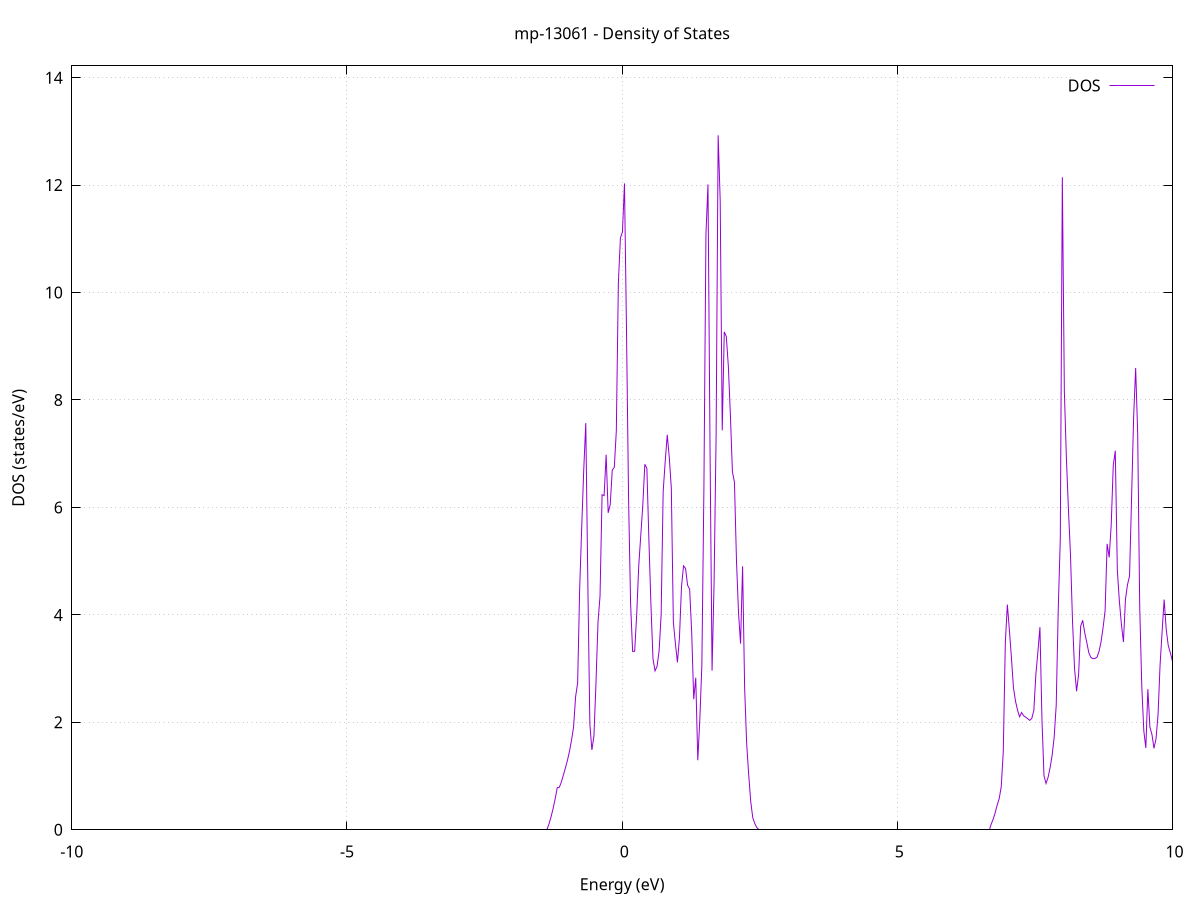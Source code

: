 set title 'mp-13061 - Density of States'
set xlabel 'Energy (eV)'
set ylabel 'DOS (states/eV)'
set grid
set xrange [-10:10]
set yrange [0:14.219]
set xzeroaxis lt -1
set terminal png size 800,600
set output 'mp-13061_dos_gnuplot.png'
plot '-' using 1:2 with lines title 'DOS'
-40.884400 0.000000
-40.847400 0.000000
-40.810400 0.000000
-40.773400 0.000000
-40.736400 0.000000
-40.699400 0.000000
-40.662400 0.000000
-40.625400 0.000000
-40.588400 0.000000
-40.551400 0.000000
-40.514400 0.000000
-40.477400 0.000000
-40.440400 0.000000
-40.403400 0.000000
-40.366400 0.000000
-40.329400 0.000000
-40.292400 0.000000
-40.255400 0.000000
-40.218400 0.000000
-40.181400 0.000000
-40.144300 0.000000
-40.107300 0.000000
-40.070300 0.000000
-40.033300 0.000000
-39.996300 0.000000
-39.959300 0.000000
-39.922300 0.000000
-39.885300 0.000000
-39.848300 0.000000
-39.811300 0.000000
-39.774300 0.000000
-39.737300 0.000000
-39.700300 0.000000
-39.663300 0.000000
-39.626300 0.000000
-39.589300 0.000000
-39.552300 0.000000
-39.515300 0.000000
-39.478300 0.000000
-39.441300 0.000000
-39.404300 0.000000
-39.367300 0.000000
-39.330300 0.000000
-39.293200 0.000000
-39.256200 0.000000
-39.219200 0.000000
-39.182200 0.000000
-39.145200 0.000000
-39.108200 0.000000
-39.071200 0.000000
-39.034200 0.000000
-38.997200 0.000000
-38.960200 0.000000
-38.923200 0.000000
-38.886200 0.000000
-38.849200 0.000000
-38.812200 0.000000
-38.775200 0.000000
-38.738200 0.000000
-38.701200 0.000000
-38.664200 0.000000
-38.627200 0.000000
-38.590200 0.000000
-38.553200 0.000000
-38.516200 0.000000
-38.479200 0.000000
-38.442100 0.000000
-38.405100 0.000000
-38.368100 0.000000
-38.331100 0.000000
-38.294100 0.000000
-38.257100 0.000000
-38.220100 0.000000
-38.183100 0.000000
-38.146100 0.000000
-38.109100 0.000000
-38.072100 0.000000
-38.035100 0.000000
-37.998100 0.000000
-37.961100 0.000000
-37.924100 0.000000
-37.887100 0.000000
-37.850100 0.000000
-37.813100 0.000000
-37.776100 0.000000
-37.739100 0.000000
-37.702100 0.000000
-37.665100 0.000000
-37.628100 0.000000
-37.591000 0.000000
-37.554000 0.000000
-37.517000 0.810600
-37.480000 19.663700
-37.443000 90.039700
-37.406000 0.000000
-37.369000 0.000000
-37.332000 0.000000
-37.295000 0.000000
-37.258000 0.000000
-37.221000 0.000000
-37.184000 0.000000
-37.147000 0.000000
-37.110000 0.000000
-37.073000 0.000000
-37.036000 0.000000
-36.999000 0.000000
-36.962000 0.000000
-36.925000 0.000000
-36.888000 0.000000
-36.851000 0.000000
-36.814000 0.000000
-36.777000 0.000000
-36.739900 0.000000
-36.702900 0.000000
-36.665900 0.000000
-36.628900 0.000000
-36.591900 0.000000
-36.554900 0.000000
-36.517900 0.000000
-36.480900 0.000000
-36.443900 0.000000
-36.406900 0.000000
-36.369900 0.000000
-36.332900 0.000000
-36.295900 0.000000
-36.258900 0.000000
-36.221900 0.000000
-36.184900 0.000000
-36.147900 0.000000
-36.110900 0.000000
-36.073900 0.000000
-36.036900 0.000000
-35.999900 0.000000
-35.962900 0.000000
-35.925900 0.000000
-35.888800 0.000000
-35.851800 0.000000
-35.814800 0.000000
-35.777800 0.000000
-35.740800 0.000000
-35.703800 0.000000
-35.666800 0.000000
-35.629800 0.000000
-35.592800 0.000000
-35.555800 0.000000
-35.518800 0.000000
-35.481800 0.000000
-35.444800 0.000000
-35.407800 0.000000
-35.370800 0.000000
-35.333800 0.000000
-35.296800 0.000000
-35.259800 0.000000
-35.222800 0.000000
-35.185800 0.000000
-35.148800 0.000000
-35.111800 0.000000
-35.074800 0.000000
-35.037700 0.000000
-35.000700 0.000000
-34.963700 0.000000
-34.926700 0.000000
-34.889700 0.000000
-34.852700 0.000000
-34.815700 0.000000
-34.778700 0.000000
-34.741700 0.000000
-34.704700 0.000000
-34.667700 0.000000
-34.630700 0.000000
-34.593700 0.000000
-34.556700 0.000000
-34.519700 0.000000
-34.482700 0.000000
-34.445700 0.000000
-34.408700 0.000000
-34.371700 0.000000
-34.334700 0.000000
-34.297700 0.000000
-34.260700 0.000000
-34.223600 0.000000
-34.186600 0.000000
-34.149600 0.000000
-34.112600 0.000000
-34.075600 0.000000
-34.038600 0.000000
-34.001600 0.000000
-33.964600 0.000000
-33.927600 0.000000
-33.890600 0.000000
-33.853600 0.000000
-33.816600 0.000000
-33.779600 0.000000
-33.742600 0.000000
-33.705600 0.000000
-33.668600 0.000000
-33.631600 0.000000
-33.594600 0.000000
-33.557600 0.000000
-33.520600 0.000000
-33.483600 0.000000
-33.446600 0.000000
-33.409600 0.000000
-33.372500 0.000000
-33.335500 0.000000
-33.298500 0.000000
-33.261500 0.000000
-33.224500 0.000000
-33.187500 0.000000
-33.150500 0.000000
-33.113500 0.000000
-33.076500 0.000000
-33.039500 0.000000
-33.002500 0.000000
-32.965500 0.000000
-32.928500 0.000000
-32.891500 0.000000
-32.854500 0.000000
-32.817500 0.000000
-32.780500 0.000000
-32.743500 0.000000
-32.706500 0.000000
-32.669500 0.000000
-32.632500 0.000000
-32.595500 0.000000
-32.558500 0.000000
-32.521400 0.000000
-32.484400 0.000000
-32.447400 0.000000
-32.410400 0.000000
-32.373400 0.000000
-32.336400 0.000000
-32.299400 0.000000
-32.262400 0.000000
-32.225400 0.000000
-32.188400 0.000000
-32.151400 0.000000
-32.114400 0.000000
-32.077400 0.000000
-32.040400 0.000000
-32.003400 0.000000
-31.966400 0.000000
-31.929400 0.000000
-31.892400 0.000000
-31.855400 0.000000
-31.818400 0.000000
-31.781400 0.000000
-31.744400 0.000000
-31.707400 0.000000
-31.670300 0.000000
-31.633300 0.000000
-31.596300 0.000000
-31.559300 0.000000
-31.522300 0.000000
-31.485300 0.000000
-31.448300 0.000000
-31.411300 0.000000
-31.374300 0.000000
-31.337300 0.000000
-31.300300 0.000000
-31.263300 0.000000
-31.226300 0.000000
-31.189300 0.000000
-31.152300 0.000000
-31.115300 0.000000
-31.078300 0.000000
-31.041300 0.000000
-31.004300 0.000000
-30.967300 0.000000
-30.930300 0.000000
-30.893300 0.000000
-30.856300 0.000000
-30.819200 0.000000
-30.782200 0.000000
-30.745200 0.000000
-30.708200 0.000000
-30.671200 0.000000
-30.634200 0.000000
-30.597200 0.000000
-30.560200 0.000000
-30.523200 0.000000
-30.486200 0.000000
-30.449200 0.000000
-30.412200 0.000000
-30.375200 0.000000
-30.338200 0.000000
-30.301200 0.000000
-30.264200 0.000000
-30.227200 0.000000
-30.190200 0.000000
-30.153200 0.000000
-30.116200 0.000000
-30.079200 0.000000
-30.042200 0.000000
-30.005200 0.000000
-29.968100 0.000000
-29.931100 0.000000
-29.894100 0.000000
-29.857100 0.000000
-29.820100 0.000000
-29.783100 0.000000
-29.746100 0.000000
-29.709100 0.000000
-29.672100 0.000000
-29.635100 0.000000
-29.598100 0.000000
-29.561100 0.000000
-29.524100 0.000000
-29.487100 0.000000
-29.450100 0.000000
-29.413100 0.000000
-29.376100 0.000000
-29.339100 0.000000
-29.302100 0.000000
-29.265100 0.000000
-29.228100 0.000000
-29.191100 0.000000
-29.154100 0.000000
-29.117000 0.000000
-29.080000 0.000000
-29.043000 0.000000
-29.006000 0.000000
-28.969000 0.000000
-28.932000 0.000000
-28.895000 0.000000
-28.858000 0.000000
-28.821000 0.000000
-28.784000 0.000000
-28.747000 0.000000
-28.710000 0.000000
-28.673000 0.000000
-28.636000 0.000000
-28.599000 0.000000
-28.562000 0.000000
-28.525000 0.000000
-28.488000 0.000000
-28.451000 0.000000
-28.414000 0.000000
-28.377000 0.000000
-28.340000 0.000000
-28.303000 0.000000
-28.265900 0.000000
-28.228900 0.000000
-28.191900 0.000000
-28.154900 0.000000
-28.117900 0.000000
-28.080900 0.000000
-28.043900 0.000000
-28.006900 0.000000
-27.969900 0.000000
-27.932900 0.000000
-27.895900 0.000000
-27.858900 0.000000
-27.821900 0.000000
-27.784900 0.000000
-27.747900 0.000000
-27.710900 0.000000
-27.673900 0.000000
-27.636900 0.000000
-27.599900 0.000000
-27.562900 0.000000
-27.525900 0.000000
-27.488900 0.000000
-27.451900 0.000000
-27.414800 0.000000
-27.377800 0.000000
-27.340800 0.000000
-27.303800 0.000000
-27.266800 0.000000
-27.229800 0.000000
-27.192800 0.000000
-27.155800 0.000000
-27.118800 0.000000
-27.081800 0.000000
-27.044800 0.000000
-27.007800 0.000000
-26.970800 0.000000
-26.933800 0.000000
-26.896800 0.000000
-26.859800 0.000000
-26.822800 0.000000
-26.785800 0.000000
-26.748800 0.000000
-26.711800 0.000000
-26.674800 0.000000
-26.637800 0.000000
-26.600800 0.000000
-26.563700 0.000000
-26.526700 0.000000
-26.489700 0.000000
-26.452700 0.000000
-26.415700 0.000000
-26.378700 0.000000
-26.341700 0.000000
-26.304700 0.000000
-26.267700 0.000000
-26.230700 0.000000
-26.193700 0.000000
-26.156700 0.000000
-26.119700 0.000000
-26.082700 0.000000
-26.045700 0.000000
-26.008700 0.000000
-25.971700 0.000000
-25.934700 0.000000
-25.897700 0.000000
-25.860700 0.000000
-25.823700 0.000000
-25.786700 0.000000
-25.749700 0.000000
-25.712600 0.000000
-25.675600 0.000000
-25.638600 0.000000
-25.601600 0.000000
-25.564600 0.000000
-25.527600 0.000000
-25.490600 0.000000
-25.453600 0.000000
-25.416600 0.000000
-25.379600 0.000000
-25.342600 0.000000
-25.305600 0.000000
-25.268600 0.000000
-25.231600 0.000000
-25.194600 0.000000
-25.157600 0.000000
-25.120600 0.000000
-25.083600 0.000000
-25.046600 0.000000
-25.009600 0.000000
-24.972600 0.000000
-24.935600 0.000000
-24.898600 0.000000
-24.861500 0.000000
-24.824500 0.000000
-24.787500 0.000000
-24.750500 0.000000
-24.713500 0.000000
-24.676500 0.000000
-24.639500 0.000000
-24.602500 0.000000
-24.565500 0.000000
-24.528500 0.000000
-24.491500 0.000000
-24.454500 0.000000
-24.417500 0.000000
-24.380500 0.000000
-24.343500 0.000000
-24.306500 0.000000
-24.269500 0.000000
-24.232500 0.000000
-24.195500 0.000000
-24.158500 0.000000
-24.121500 0.000000
-24.084500 0.000000
-24.047500 0.000000
-24.010400 0.000000
-23.973400 0.000000
-23.936400 0.000000
-23.899400 0.000000
-23.862400 0.000000
-23.825400 0.000000
-23.788400 0.000000
-23.751400 0.000000
-23.714400 0.000000
-23.677400 0.000000
-23.640400 0.000000
-23.603400 0.000000
-23.566400 0.000000
-23.529400 0.000000
-23.492400 0.000000
-23.455400 0.000000
-23.418400 0.000000
-23.381400 0.000000
-23.344400 0.000000
-23.307400 0.000000
-23.270400 0.000000
-23.233400 0.000000
-23.196400 0.000000
-23.159300 0.000000
-23.122300 0.000000
-23.085300 0.000000
-23.048300 0.000000
-23.011300 0.000000
-22.974300 0.000000
-22.937300 0.000000
-22.900300 0.000000
-22.863300 0.000000
-22.826300 0.000000
-22.789300 0.000000
-22.752300 0.000000
-22.715300 0.000000
-22.678300 0.000000
-22.641300 0.000000
-22.604300 0.000000
-22.567300 0.000000
-22.530300 0.000000
-22.493300 0.000000
-22.456300 0.000000
-22.419300 0.000000
-22.382300 0.000000
-22.345300 0.000000
-22.308200 0.000000
-22.271200 0.000000
-22.234200 0.000000
-22.197200 0.000000
-22.160200 0.000000
-22.123200 0.000000
-22.086200 0.000000
-22.049200 0.000000
-22.012200 0.000000
-21.975200 0.000000
-21.938200 0.000000
-21.901200 0.000000
-21.864200 0.000000
-21.827200 0.000000
-21.790200 0.000000
-21.753200 0.000000
-21.716200 0.000000
-21.679200 0.000000
-21.642200 0.000000
-21.605200 0.000000
-21.568200 0.000000
-21.531200 0.000000
-21.494200 0.000000
-21.457100 0.000000
-21.420100 0.000000
-21.383100 0.000000
-21.346100 0.000000
-21.309100 0.000000
-21.272100 0.000000
-21.235100 0.000000
-21.198100 0.000000
-21.161100 0.000000
-21.124100 0.000000
-21.087100 0.000000
-21.050100 0.000000
-21.013100 0.000000
-20.976100 0.000000
-20.939100 0.000000
-20.902100 0.000000
-20.865100 0.000000
-20.828100 0.000000
-20.791100 0.000000
-20.754100 0.000000
-20.717100 0.000000
-20.680100 0.000000
-20.643100 0.000000
-20.606000 0.000000
-20.569000 0.000000
-20.532000 0.000000
-20.495000 0.000000
-20.458000 0.000000
-20.421000 0.000000
-20.384000 0.000000
-20.347000 0.000000
-20.310000 0.000000
-20.273000 0.000000
-20.236000 0.000000
-20.199000 0.000000
-20.162000 0.000000
-20.125000 0.000000
-20.088000 0.000000
-20.051000 0.000000
-20.014000 0.000000
-19.977000 0.000000
-19.940000 0.000000
-19.903000 0.000000
-19.866000 0.000000
-19.829000 0.000000
-19.792000 0.000000
-19.754900 0.000000
-19.717900 0.000000
-19.680900 0.000000
-19.643900 0.000000
-19.606900 0.000000
-19.569900 0.000000
-19.532900 0.000000
-19.495900 0.000000
-19.458900 0.000000
-19.421900 0.000000
-19.384900 0.000000
-19.347900 0.000000
-19.310900 0.000000
-19.273900 0.000000
-19.236900 0.000000
-19.199900 0.000000
-19.162900 0.000000
-19.125900 0.000000
-19.088900 0.000000
-19.051900 0.000000
-19.014900 0.000000
-18.977900 0.000000
-18.940900 0.000000
-18.903800 0.000000
-18.866800 0.000000
-18.829800 0.000000
-18.792800 0.000000
-18.755800 0.000000
-18.718800 0.000000
-18.681800 0.000000
-18.644800 0.000000
-18.607800 0.300000
-18.570800 2.254800
-18.533800 4.578300
-18.496800 8.521700
-18.459800 8.646700
-18.422800 16.983200
-18.385800 15.660000
-18.348800 12.410000
-18.311800 7.038400
-18.274800 5.030600
-18.237800 3.764200
-18.200800 2.864500
-18.163800 1.778700
-18.126800 1.699200
-18.089800 1.620500
-18.052700 1.545400
-18.015700 1.475300
-17.978700 1.389100
-17.941700 1.276000
-17.904700 1.168300
-17.867700 4.464300
-17.830700 9.155200
-17.793700 9.358100
-17.756700 8.915800
-17.719700 7.613700
-17.682700 18.441800
-17.645700 16.283700
-17.608700 18.460000
-17.571700 34.855100
-17.534700 39.084000
-17.497700 29.237400
-17.460700 19.050600
-17.423700 9.973600
-17.386700 0.000000
-17.349700 0.000000
-17.312700 0.000000
-17.275700 0.000000
-17.238700 0.000000
-17.201600 0.000000
-17.164600 0.000000
-17.127600 0.000000
-17.090600 0.000000
-17.053600 0.000000
-17.016600 0.000000
-16.979600 0.000000
-16.942600 0.000000
-16.905600 0.000000
-16.868600 0.000000
-16.831600 0.000000
-16.794600 0.000000
-16.757600 0.000000
-16.720600 0.000000
-16.683600 0.000000
-16.646600 0.000000
-16.609600 0.000000
-16.572600 0.000000
-16.535600 0.000000
-16.498600 0.000000
-16.461600 0.000000
-16.424600 0.000000
-16.387600 0.000000
-16.350500 0.000000
-16.313500 0.000000
-16.276500 0.000000
-16.239500 0.000000
-16.202500 0.000000
-16.165500 0.000000
-16.128500 0.000000
-16.091500 0.000000
-16.054500 0.000000
-16.017500 0.000000
-15.980500 0.000000
-15.943500 0.000000
-15.906500 0.000000
-15.869500 0.000000
-15.832500 0.000000
-15.795500 0.000000
-15.758500 0.000000
-15.721500 0.000000
-15.684500 0.000000
-15.647500 0.000000
-15.610500 0.000000
-15.573500 0.000000
-15.536500 0.000000
-15.499400 0.000000
-15.462400 0.000000
-15.425400 0.000000
-15.388400 0.000000
-15.351400 0.000000
-15.314400 0.000000
-15.277400 0.000000
-15.240400 0.000000
-15.203400 0.000000
-15.166400 0.000000
-15.129400 0.000000
-15.092400 0.000000
-15.055400 0.000000
-15.018400 0.000000
-14.981400 0.000000
-14.944400 0.000000
-14.907400 0.000000
-14.870400 0.000000
-14.833400 0.000000
-14.796400 0.000000
-14.759400 0.000000
-14.722400 0.000000
-14.685400 0.000000
-14.648300 0.000000
-14.611300 0.000000
-14.574300 0.000000
-14.537300 0.000000
-14.500300 0.000000
-14.463300 0.000000
-14.426300 0.000000
-14.389300 0.000000
-14.352300 0.000000
-14.315300 0.000000
-14.278300 0.000000
-14.241300 0.000000
-14.204300 0.000000
-14.167300 0.000000
-14.130300 0.000000
-14.093300 0.000000
-14.056300 0.000000
-14.019300 0.000000
-13.982300 0.000000
-13.945300 0.000000
-13.908300 0.000000
-13.871300 0.000000
-13.834300 0.007200
-13.797200 0.032300
-13.760200 0.075400
-13.723200 0.135200
-13.686200 0.210100
-13.649200 0.300100
-13.612200 0.371700
-13.575200 0.436600
-13.538200 0.510300
-13.501200 0.587400
-13.464200 0.654500
-13.427200 0.721300
-13.390200 0.930800
-13.353200 1.179700
-13.316200 1.624500
-13.279200 1.885800
-13.242200 2.088500
-13.205200 2.648700
-13.168200 4.498300
-13.131200 5.893400
-13.094200 6.976700
-13.057200 7.784200
-13.020200 7.364900
-12.983100 6.491000
-12.946100 5.986100
-12.909100 5.444700
-12.872100 5.162600
-12.835100 5.584200
-12.798100 3.857700
-12.761100 4.495900
-12.724100 7.317600
-12.687100 12.425800
-12.650100 10.490500
-12.613100 9.374300
-12.576100 6.340200
-12.539100 6.442700
-12.502100 8.092700
-12.465100 5.178300
-12.428100 4.413600
-12.391100 3.555500
-12.354100 2.894400
-12.317100 1.515100
-12.280100 0.537200
-12.243100 0.004300
-12.206100 0.000000
-12.169100 0.000000
-12.132000 0.000000
-12.095000 0.000000
-12.058000 0.000000
-12.021000 0.000000
-11.984000 0.000000
-11.947000 0.000000
-11.910000 0.000000
-11.873000 0.000000
-11.836000 0.000000
-11.799000 0.000000
-11.762000 0.000000
-11.725000 0.000000
-11.688000 0.000000
-11.651000 0.000000
-11.614000 0.000000
-11.577000 0.000000
-11.540000 0.000000
-11.503000 0.000000
-11.466000 0.000000
-11.429000 0.000000
-11.392000 0.000000
-11.355000 0.000000
-11.318000 0.000000
-11.280900 0.000000
-11.243900 0.000000
-11.206900 0.000000
-11.169900 0.000000
-11.132900 0.000000
-11.095900 0.000000
-11.058900 0.000000
-11.021900 0.000000
-10.984900 0.000000
-10.947900 0.000000
-10.910900 0.000000
-10.873900 0.000000
-10.836900 0.000000
-10.799900 0.000000
-10.762900 0.000000
-10.725900 0.000000
-10.688900 0.000000
-10.651900 0.000000
-10.614900 0.000000
-10.577900 0.000000
-10.540900 0.000000
-10.503900 0.000000
-10.466900 0.000000
-10.429800 0.000000
-10.392800 0.000000
-10.355800 0.000000
-10.318800 0.000000
-10.281800 0.000000
-10.244800 0.000000
-10.207800 0.000000
-10.170800 0.000000
-10.133800 0.000000
-10.096800 0.000000
-10.059800 0.000000
-10.022800 0.000000
-9.985800 0.000000
-9.948800 0.000000
-9.911800 0.000000
-9.874800 0.000000
-9.837800 0.000000
-9.800800 0.000000
-9.763800 0.000000
-9.726800 0.000000
-9.689800 0.000000
-9.652800 0.000000
-9.615800 0.000000
-9.578700 0.000000
-9.541700 0.000000
-9.504700 0.000000
-9.467700 0.000000
-9.430700 0.000000
-9.393700 0.000000
-9.356700 0.000000
-9.319700 0.000000
-9.282700 0.000000
-9.245700 0.000000
-9.208700 0.000000
-9.171700 0.000000
-9.134700 0.000000
-9.097700 0.000000
-9.060700 0.000000
-9.023700 0.000000
-8.986700 0.000000
-8.949700 0.000000
-8.912700 0.000000
-8.875700 0.000000
-8.838700 0.000000
-8.801700 0.000000
-8.764700 0.000000
-8.727600 0.000000
-8.690600 0.000000
-8.653600 0.000000
-8.616600 0.000000
-8.579600 0.000000
-8.542600 0.000000
-8.505600 0.000000
-8.468600 0.000000
-8.431600 0.000000
-8.394600 0.000000
-8.357600 0.000000
-8.320600 0.000000
-8.283600 0.000000
-8.246600 0.000000
-8.209600 0.000000
-8.172600 0.000000
-8.135600 0.000000
-8.098600 0.000000
-8.061600 0.000000
-8.024600 0.000000
-7.987600 0.000000
-7.950600 0.000000
-7.913600 0.000000
-7.876500 0.000000
-7.839500 0.000000
-7.802500 0.000000
-7.765500 0.000000
-7.728500 0.000000
-7.691500 0.000000
-7.654500 0.000000
-7.617500 0.000000
-7.580500 0.000000
-7.543500 0.000000
-7.506500 0.000000
-7.469500 0.000000
-7.432500 0.000000
-7.395500 0.000000
-7.358500 0.000000
-7.321500 0.000000
-7.284500 0.000000
-7.247500 0.000000
-7.210500 0.000000
-7.173500 0.000000
-7.136500 0.000000
-7.099500 0.000000
-7.062500 0.000000
-7.025400 0.000000
-6.988400 0.000000
-6.951400 0.000000
-6.914400 0.000000
-6.877400 0.000000
-6.840400 0.000000
-6.803400 0.000000
-6.766400 0.000000
-6.729400 0.000000
-6.692400 0.000000
-6.655400 0.000000
-6.618400 0.000000
-6.581400 0.000000
-6.544400 0.000000
-6.507400 0.000000
-6.470400 0.000000
-6.433400 0.000000
-6.396400 0.000000
-6.359400 0.000000
-6.322400 0.000000
-6.285400 0.000000
-6.248400 0.000000
-6.211400 0.000000
-6.174300 0.000000
-6.137300 0.000000
-6.100300 0.000000
-6.063300 0.000000
-6.026300 0.000000
-5.989300 0.000000
-5.952300 0.000000
-5.915300 0.000000
-5.878300 0.000000
-5.841300 0.000000
-5.804300 0.000000
-5.767300 0.000000
-5.730300 0.000000
-5.693300 0.000000
-5.656300 0.000000
-5.619300 0.000000
-5.582300 0.000000
-5.545300 0.000000
-5.508300 0.000000
-5.471300 0.000000
-5.434300 0.000000
-5.397300 0.000000
-5.360300 0.000000
-5.323200 0.000000
-5.286200 0.000000
-5.249200 0.000000
-5.212200 0.000000
-5.175200 0.000000
-5.138200 0.000000
-5.101200 0.000000
-5.064200 0.000000
-5.027200 0.000000
-4.990200 0.000000
-4.953200 0.000000
-4.916200 0.000000
-4.879200 0.000000
-4.842200 0.000000
-4.805200 0.000000
-4.768200 0.000000
-4.731200 0.000000
-4.694200 0.000000
-4.657200 0.000000
-4.620200 0.000000
-4.583200 0.000000
-4.546200 0.000000
-4.509200 0.000000
-4.472100 0.000000
-4.435100 0.000000
-4.398100 0.000000
-4.361100 0.000000
-4.324100 0.000000
-4.287100 0.000000
-4.250100 0.000000
-4.213100 0.000000
-4.176100 0.000000
-4.139100 0.000000
-4.102100 0.000000
-4.065100 0.000000
-4.028100 0.000000
-3.991100 0.000000
-3.954100 0.000000
-3.917100 0.000000
-3.880100 0.000000
-3.843100 0.000000
-3.806100 0.000000
-3.769100 0.000000
-3.732100 0.000000
-3.695100 0.000000
-3.658100 0.000000
-3.621000 0.000000
-3.584000 0.000000
-3.547000 0.000000
-3.510000 0.000000
-3.473000 0.000000
-3.436000 0.000000
-3.399000 0.000000
-3.362000 0.000000
-3.325000 0.000000
-3.288000 0.000000
-3.251000 0.000000
-3.214000 0.000000
-3.177000 0.000000
-3.140000 0.000000
-3.103000 0.000000
-3.066000 0.000000
-3.029000 0.000000
-2.992000 0.000000
-2.955000 0.000000
-2.918000 0.000000
-2.881000 0.000000
-2.844000 0.000000
-2.807000 0.000000
-2.769900 0.000000
-2.732900 0.000000
-2.695900 0.000000
-2.658900 0.000000
-2.621900 0.000000
-2.584900 0.000000
-2.547900 0.000000
-2.510900 0.000000
-2.473900 0.000000
-2.436900 0.000000
-2.399900 0.000000
-2.362900 0.000000
-2.325900 0.000000
-2.288900 0.000000
-2.251900 0.000000
-2.214900 0.000000
-2.177900 0.000000
-2.140900 0.000000
-2.103900 0.000000
-2.066900 0.000000
-2.029900 0.000000
-1.992900 0.000000
-1.955900 0.000000
-1.918800 0.000000
-1.881800 0.000000
-1.844800 0.000000
-1.807800 0.000000
-1.770800 0.000000
-1.733800 0.000000
-1.696800 0.000000
-1.659800 0.000000
-1.622800 0.000000
-1.585800 0.000000
-1.548800 0.000000
-1.511800 0.000000
-1.474800 0.000000
-1.437800 0.000000
-1.400800 0.000000
-1.363800 0.008600
-1.326800 0.116600
-1.289800 0.248000
-1.252800 0.403000
-1.215800 0.581500
-1.178800 0.783600
-1.141800 0.790400
-1.104800 0.887300
-1.067700 1.018200
-1.030700 1.152900
-0.993700 1.292700
-0.956700 1.460300
-0.919700 1.667500
-0.882700 1.911900
-0.845700 2.476800
-0.808700 2.732400
-0.771700 4.485400
-0.734700 5.635800
-0.697700 6.703800
-0.660700 7.569500
-0.623700 4.615700
-0.586700 1.971900
-0.549700 1.485800
-0.512700 1.744600
-0.475700 2.722000
-0.438700 3.864200
-0.401700 4.350300
-0.364700 6.236400
-0.327700 6.219100
-0.290700 6.982000
-0.253700 5.899800
-0.216600 6.051600
-0.179600 6.694200
-0.142600 6.745100
-0.105600 7.429200
-0.068600 10.177500
-0.031600 11.016600
0.005400 11.126500
0.042400 12.030700
0.079400 9.277800
0.116400 6.184400
0.153400 4.214200
0.190400 3.319900
0.227400 3.321800
0.264400 4.005000
0.301400 4.908800
0.338400 5.477400
0.375400 6.046100
0.412400 6.804300
0.449400 6.726000
0.486400 5.384700
0.523400 4.180300
0.560400 3.181500
0.597400 2.956600
0.634500 3.040900
0.671500 3.328500
0.708500 4.000500
0.745500 6.296400
0.782500 6.856300
0.819500 7.352100
0.856500 6.930200
0.893500 6.359000
0.930500 3.864500
0.967500 3.468100
1.004500 3.116000
1.041500 3.578500
1.078500 4.526200
1.115500 4.912300
1.152500 4.864000
1.189500 4.550800
1.226500 4.480400
1.263500 3.675300
1.300500 2.429600
1.337500 2.829300
1.374500 1.294500
1.411500 2.056800
1.448500 3.059800
1.485600 6.361900
1.522600 11.086300
1.559600 12.012100
1.596600 7.146800
1.633600 2.962100
1.670600 4.605600
1.707600 7.357300
1.744600 12.926600
1.781600 11.712700
1.818600 7.435400
1.855600 9.267900
1.892600 9.182100
1.929600 8.628800
1.966600 7.731500
2.003600 6.663700
2.040600 6.470400
2.077600 5.008800
2.114600 4.037800
2.151600 3.466300
2.188600 4.904700
2.225600 2.646000
2.262600 1.598600
2.299600 1.026300
2.336700 0.521300
2.373700 0.223100
2.410700 0.113700
2.447700 0.040800
2.484700 0.004400
2.521700 0.000000
2.558700 0.000000
2.595700 0.000000
2.632700 0.000000
2.669700 0.000000
2.706700 0.000000
2.743700 0.000000
2.780700 0.000000
2.817700 0.000000
2.854700 0.000000
2.891700 0.000000
2.928700 0.000000
2.965700 0.000000
3.002700 0.000000
3.039700 0.000000
3.076700 0.000000
3.113700 0.000000
3.150700 0.000000
3.187800 0.000000
3.224800 0.000000
3.261800 0.000000
3.298800 0.000000
3.335800 0.000000
3.372800 0.000000
3.409800 0.000000
3.446800 0.000000
3.483800 0.000000
3.520800 0.000000
3.557800 0.000000
3.594800 0.000000
3.631800 0.000000
3.668800 0.000000
3.705800 0.000000
3.742800 0.000000
3.779800 0.000000
3.816800 0.000000
3.853800 0.000000
3.890800 0.000000
3.927800 0.000000
3.964800 0.000000
4.001800 0.000000
4.038900 0.000000
4.075900 0.000000
4.112900 0.000000
4.149900 0.000000
4.186900 0.000000
4.223900 0.000000
4.260900 0.000000
4.297900 0.000000
4.334900 0.000000
4.371900 0.000000
4.408900 0.000000
4.445900 0.000000
4.482900 0.000000
4.519900 0.000000
4.556900 0.000000
4.593900 0.000000
4.630900 0.000000
4.667900 0.000000
4.704900 0.000000
4.741900 0.000000
4.778900 0.000000
4.815900 0.000000
4.852900 0.000000
4.890000 0.000000
4.927000 0.000000
4.964000 0.000000
5.001000 0.000000
5.038000 0.000000
5.075000 0.000000
5.112000 0.000000
5.149000 0.000000
5.186000 0.000000
5.223000 0.000000
5.260000 0.000000
5.297000 0.000000
5.334000 0.000000
5.371000 0.000000
5.408000 0.000000
5.445000 0.000000
5.482000 0.000000
5.519000 0.000000
5.556000 0.000000
5.593000 0.000000
5.630000 0.000000
5.667000 0.000000
5.704000 0.000000
5.741100 0.000000
5.778100 0.000000
5.815100 0.000000
5.852100 0.000000
5.889100 0.000000
5.926100 0.000000
5.963100 0.000000
6.000100 0.000000
6.037100 0.000000
6.074100 0.000000
6.111100 0.000000
6.148100 0.000000
6.185100 0.000000
6.222100 0.000000
6.259100 0.000000
6.296100 0.000000
6.333100 0.000000
6.370100 0.000000
6.407100 0.000000
6.444100 0.000000
6.481100 0.000000
6.518100 0.000000
6.555100 0.000000
6.592200 0.000000
6.629200 0.000000
6.666200 0.000000
6.703200 0.097300
6.740200 0.194000
6.777200 0.313900
6.814200 0.458200
6.851200 0.581100
6.888200 0.801000
6.925200 1.455500
6.962200 3.474400
6.999200 4.192300
7.036200 3.718400
7.073200 3.201900
7.110200 2.646100
7.147200 2.394100
7.184200 2.230600
7.221200 2.104200
7.258200 2.183200
7.295200 2.122100
7.332200 2.095000
7.369200 2.067800
7.406200 2.037200
7.443300 2.071700
7.480300 2.219400
7.517300 2.890900
7.554300 3.314600
7.591300 3.771900
7.628300 2.043900
7.665300 1.002200
7.702300 0.861600
7.739300 0.975600
7.776300 1.156200
7.813300 1.389600
7.850300 1.727300
7.887300 2.320000
7.924300 4.117100
7.961300 5.417000
7.998300 12.145300
8.035300 8.150800
8.072300 6.908900
8.109300 5.963400
8.146300 5.116500
8.183300 3.884800
8.220300 2.997000
8.257300 2.578400
8.294400 2.896900
8.331400 3.789400
8.368400 3.899600
8.405400 3.665800
8.442400 3.488200
8.479400 3.295700
8.516400 3.208500
8.553400 3.185000
8.590400 3.188900
8.627400 3.210800
8.664400 3.316300
8.701400 3.496900
8.738400 3.760600
8.775400 4.076800
8.812400 5.322300
8.849400 5.069400
8.886400 5.673300
8.923400 6.778700
8.960400 7.055600
8.997400 4.836300
9.034400 4.257600
9.071400 3.826200
9.108500 3.493900
9.145500 4.290800
9.182500 4.562800
9.219500 4.723100
9.256500 6.179500
9.293500 7.670200
9.330500 8.596600
9.367500 7.375600
9.404500 4.146900
9.441500 2.680800
9.478500 1.844400
9.515500 1.523100
9.552500 2.617900
9.589500 1.909100
9.626500 1.775700
9.663500 1.515800
9.700500 1.694200
9.737500 2.143700
9.774500 3.074500
9.811500 3.694500
9.848500 4.284900
9.885500 3.733900
9.922500 3.432800
9.959600 3.299500
9.996600 3.149000
10.033600 2.981100
10.070600 2.797600
10.107600 2.984000
10.144600 2.955700
10.181600 2.675700
10.218600 2.816800
10.255600 3.114900
10.292600 3.874100
10.329600 5.580500
10.366600 7.713400
10.403600 6.399100
10.440600 6.132500
10.477600 6.356500
10.514600 5.522500
10.551600 4.976900
10.588600 1.334200
10.625600 0.493600
10.662600 0.219900
10.699600 0.059800
10.736600 0.000900
10.773600 0.000000
10.810700 0.000000
10.847700 1.342300
10.884700 5.316200
10.921700 9.930700
10.958700 10.153900
10.995700 8.455400
11.032700 5.106400
11.069700 5.729100
11.106700 8.478600
11.143700 7.127600
11.180700 5.986600
11.217700 5.359900
11.254700 4.996800
11.291700 5.027900
11.328700 5.204500
11.365700 6.109900
11.402700 6.097200
11.439700 3.463600
11.476700 2.242600
11.513700 2.174300
11.550700 2.525900
11.587700 2.721200
11.624700 3.068400
11.661800 4.503100
11.698800 5.076700
11.735800 6.392400
11.772800 5.984400
11.809800 5.538500
11.846800 4.994600
11.883800 4.787000
11.920800 2.856600
11.957800 1.572500
11.994800 0.711400
12.031800 0.453500
12.068800 0.297600
12.105800 0.235700
12.142800 0.257500
12.179800 1.329400
12.216800 2.039900
12.253800 2.520700
12.290800 3.143700
12.327800 3.381900
12.364800 3.160400
12.401800 2.940500
12.438800 2.690900
12.475800 2.541500
12.512900 2.560000
12.549900 2.164600
12.586900 1.935700
12.623900 1.803200
12.660900 1.739500
12.697900 1.696500
12.734900 1.643500
12.771900 1.434000
12.808900 1.434900
12.845900 1.432100
12.882900 1.414500
12.919900 1.379300
12.956900 1.313800
12.993900 1.271700
13.030900 1.255600
13.067900 1.252200
13.104900 1.249800
13.141900 1.248300
13.178900 1.247700
13.215900 1.248100
13.252900 1.253800
13.289900 1.392400
13.326900 1.423400
13.364000 1.414900
13.401000 1.393400
13.438000 1.249000
13.475000 1.162400
13.512000 1.145400
13.549000 1.164700
13.586000 1.179600
13.623000 1.190000
13.660000 1.193000
13.697000 1.185800
13.734000 1.177100
13.771000 1.171000
13.808000 1.166200
13.845000 1.161500
13.882000 1.157200
13.919000 1.119700
13.956000 1.110100
13.993000 1.101100
14.030000 1.092900
14.067000 1.087100
14.104000 1.082100
14.141000 1.078700
14.178000 1.083100
14.215100 1.088100
14.252100 1.093800
14.289100 1.100100
14.326100 1.008300
14.363100 1.030000
14.400100 1.051700
14.437100 1.073400
14.474100 1.094700
14.511100 1.114300
14.548100 1.131800
14.585100 1.147400
14.622100 1.196200
14.659100 1.226900
14.696100 1.256200
14.733100 1.284400
14.770100 1.424800
14.807100 1.675800
14.844100 1.556600
14.881100 1.428000
14.918100 1.098600
14.955100 1.016200
14.992100 1.063400
15.029100 1.241100
15.066200 1.498400
15.103200 2.472700
15.140200 2.186200
15.177200 2.129600
15.214200 2.174900
15.251200 2.256700
15.288200 2.402600
15.325200 2.544200
15.362200 2.674900
15.399200 2.930600
15.436200 4.205400
15.473200 3.742400
15.510200 3.117400
15.547200 2.831400
15.584200 2.737900
15.621200 2.480400
15.658200 1.932400
15.695200 1.374300
15.732200 0.911700
15.769200 0.612900
15.806200 0.466900
15.843200 0.365800
15.880200 0.392600
15.917300 0.443700
15.954300 0.468100
15.991300 0.471800
16.028300 0.486400
16.065300 0.510400
16.102300 0.543600
16.139300 0.583900
16.176300 0.624000
16.213300 0.663700
16.250300 0.706100
16.287300 0.751700
16.324300 0.913800
16.361300 1.051300
16.398300 1.170200
16.435300 1.270500
16.472300 1.352200
16.509300 1.415300
16.546300 1.440300
16.583300 1.438400
16.620300 1.481800
16.657300 1.555800
16.694300 1.655500
16.731300 1.801600
16.768400 1.835500
16.805400 1.825700
16.842400 1.806000
16.879400 1.778500
16.916400 1.743200
16.953400 1.697000
16.990400 1.633300
17.027400 1.578000
17.064400 1.550900
17.101400 1.572800
17.138400 1.466600
17.175400 1.685800
17.212400 1.601400
17.249400 1.535800
17.286400 1.481500
17.323400 1.643900
17.360400 1.830600
17.397400 1.997400
17.434400 1.979000
17.471400 2.094700
17.508400 2.177000
17.545400 2.269500
17.582400 2.380500
17.619500 2.705800
17.656500 2.833800
17.693500 2.923500
17.730500 3.040600
17.767500 3.048000
17.804500 3.034000
17.841500 3.030500
17.878500 3.101500
17.915500 3.023600
17.952500 2.659300
17.989500 2.396800
18.026500 2.234300
18.063500 2.197500
18.100500 2.145000
18.137500 2.063700
18.174500 1.962000
18.211500 1.882600
18.248500 1.827200
18.285500 1.876000
18.322500 1.929400
18.359500 2.006600
18.396500 2.105600
18.433500 2.060300
18.470600 2.129600
18.507600 2.177100
18.544600 2.204100
18.581600 2.216100
18.618600 2.216300
18.655600 2.208400
18.692600 2.191100
18.729600 2.154100
18.766600 2.097200
18.803600 2.032600
18.840600 1.987000
18.877600 1.948500
18.914600 1.914800
18.951600 1.864900
18.988600 1.760300
19.025600 1.495300
19.062600 1.230100
19.099600 1.144800
19.136600 1.188200
19.173600 1.377400
19.210600 1.457600
19.247600 1.497800
19.284600 1.539100
19.321700 1.581100
19.358700 1.624700
19.395700 1.675400
19.432700 1.782500
19.469700 1.925600
19.506700 1.894700
19.543700 1.827500
19.580700 1.784900
19.617700 1.769000
19.654700 1.784600
19.691700 1.826200
19.728700 1.922400
19.765700 2.153100
19.802700 2.407700
19.839700 2.700700
19.876700 2.990300
19.913700 3.207300
19.950700 3.326000
19.987700 3.487800
20.024700 3.716500
20.061700 3.674500
20.098700 3.441500
20.135700 3.201900
20.172800 2.947200
20.209800 2.721100
20.246800 2.595600
20.283800 2.601100
20.320800 2.716200
20.357800 3.003400
20.394800 3.263800
20.431800 3.462200
20.468800 3.571800
20.505800 3.607500
20.542800 3.577300
20.579800 3.536700
20.616800 3.635900
20.653800 3.204100
20.690800 2.814700
20.727800 2.834600
20.764800 2.794600
20.801800 2.709900
20.838800 2.703400
20.875800 3.433900
20.912800 2.488000
20.949800 2.009000
20.986800 1.924200
21.023900 1.868000
21.060900 1.834800
21.097900 1.829000
21.134900 1.842100
21.171900 1.831000
21.208900 1.799400
21.245900 1.750300
21.282900 1.724100
21.319900 1.718500
21.356900 1.729900
21.393900 1.799800
21.430900 1.878900
21.467900 1.937700
21.504900 2.018600
21.541900 2.194700
21.578900 2.354100
21.615900 2.549600
21.652900 2.781000
21.689900 3.099600
21.726900 3.356400
21.763900 3.590500
21.800900 3.827700
21.837900 3.997000
21.875000 2.826500
21.912000 2.541500
21.949000 2.399600
21.986000 2.267700
22.023000 2.125000
22.060000 1.987400
22.097000 1.860600
22.134000 1.745200
22.171000 1.571600
22.208000 1.553400
22.245000 1.557800
22.282000 1.582700
22.319000 1.636900
22.356000 1.723500
22.393000 1.947200
22.430000 3.955300
22.467000 4.701800
22.504000 3.705700
22.541000 3.466300
22.578000 3.169300
22.615000 2.938100
22.652000 2.754400
22.689000 2.602300
22.726100 2.458300
22.763100 2.315600
22.800100 2.174500
22.837100 2.036600
22.874100 2.092600
22.911100 1.905400
22.948100 1.745000
22.985100 1.705500
23.022100 1.441100
23.059100 1.367800
23.096100 1.310300
23.133100 1.254600
23.170100 1.199300
23.207100 1.164700
23.244100 1.156300
23.281100 1.220200
23.318100 1.419900
23.355100 1.609600
23.392100 1.822300
23.429100 1.957600
23.466100 2.033500
23.503100 2.359400
23.540100 2.432400
23.577200 2.383400
23.614200 2.331300
23.651200 2.277500
23.688200 2.227500
23.725200 2.313300
23.762200 2.499500
23.799200 2.510500
23.836200 2.449800
23.873200 2.271300
23.910200 2.104600
23.947200 1.892700
23.984200 1.794500
24.021200 1.700400
24.058200 1.702600
24.095200 1.723400
24.132200 1.730100
24.169200 1.767900
24.206200 1.790300
24.243200 1.821800
24.280200 1.865100
24.317200 1.905700
24.354200 1.961000
24.391200 2.364200
24.428300 2.848300
24.465300 2.842200
24.502300 2.888000
24.539300 2.966200
24.576300 3.196400
24.613300 3.519000
24.650300 3.617900
24.687300 3.483500
24.724300 3.157300
24.761300 2.809200
24.798300 2.774000
24.835300 2.730800
24.872300 2.582800
24.909300 2.448800
24.946300 2.385100
24.983300 2.338900
25.020300 2.293700
25.057300 2.252800
25.094300 2.194100
25.131300 2.235600
25.168300 2.608600
25.205300 3.383600
25.242300 4.371900
25.279400 5.172900
25.316400 3.936300
25.353400 3.526200
25.390400 3.264700
25.427400 3.142500
25.464400 2.947200
25.501400 2.706200
25.538400 2.578800
25.575400 2.610500
25.612400 2.887600
25.649400 2.496200
25.686400 2.450200
25.723400 2.507100
25.760400 2.553200
25.797400 2.665000
25.834400 2.798200
25.871400 2.884700
25.908400 2.802900
25.945400 2.632800
25.982400 2.517400
26.019400 2.440200
26.056400 2.436100
26.093400 2.399800
26.130500 2.388500
26.167500 2.393400
26.204500 2.399200
26.241500 2.400700
26.278500 2.316400
26.315500 2.261800
26.352500 2.170200
26.389500 2.042900
26.426500 2.004600
26.463500 2.073400
26.500500 2.300700
26.537500 2.587700
26.574500 1.679000
26.611500 1.745300
26.648500 1.973900
26.685500 2.019300
26.722500 2.148100
26.759500 2.331800
26.796500 2.570700
26.833500 2.970600
26.870500 3.823300
26.907500 4.081200
26.944500 4.305600
26.981600 4.257200
27.018600 3.771800
27.055600 3.532300
27.092600 3.257300
27.129600 3.071600
27.166600 2.784000
27.203600 2.426600
27.240600 2.035700
27.277600 2.017700
27.314600 2.129200
27.351600 2.024800
27.388600 1.994300
27.425600 1.980400
27.462600 2.246600
27.499600 2.069800
27.536600 1.914600
27.573600 1.856200
27.610600 1.788500
27.647600 1.707200
27.684600 1.698800
27.721600 1.715900
27.758600 1.744200
27.795600 1.799800
27.832700 1.885300
27.869700 2.109200
27.906700 2.095900
27.943700 2.041500
27.980700 1.997900
28.017700 1.975400
28.054700 1.934400
28.091700 1.966900
28.128700 2.033400
28.165700 2.129000
28.202700 2.282200
28.239700 2.404700
28.276700 2.505600
28.313700 2.664900
28.350700 2.931600
28.387700 3.257900
28.424700 3.469300
28.461700 3.764500
28.498700 4.037100
28.535700 4.326500
28.572700 4.248900
28.609700 3.978100
28.646700 3.526200
28.683800 3.000000
28.720800 2.416300
28.757800 1.951500
28.794800 1.701200
28.831800 1.437700
28.868800 1.208200
28.905800 1.045700
28.942800 0.901300
28.979800 0.769000
29.016800 0.685300
29.053800 0.605900
29.090800 0.530600
29.127800 0.452800
29.164800 0.376800
29.201800 0.303400
29.238800 0.229500
29.275800 0.169900
29.312800 0.125900
29.349800 0.097200
29.386800 0.079900
29.423800 0.064900
29.460800 0.051400
29.497800 0.039500
29.534900 0.029100
29.571900 0.020300
29.608900 0.013100
29.645900 0.007500
29.682900 0.003400
29.719900 0.000900
29.756900 0.000000
29.793900 0.000000
29.830900 0.000000
29.867900 0.000000
29.904900 0.000000
29.941900 0.000000
29.978900 0.000000
30.015900 0.000000
30.052900 0.000000
30.089900 0.000000
30.126900 0.000000
30.163900 0.000000
30.200900 0.000000
30.237900 0.000000
30.274900 0.000000
30.311900 0.000000
30.349000 0.000000
30.386000 0.000000
30.423000 0.000000
30.460000 0.000000
30.497000 0.000000
30.534000 0.000000
30.571000 0.000000
30.608000 0.000000
30.645000 0.000000
30.682000 0.000000
30.719000 0.000000
30.756000 0.000000
30.793000 0.000000
30.830000 0.000000
30.867000 0.000000
30.904000 0.000000
30.941000 0.000000
30.978000 0.000000
31.015000 0.000000
31.052000 0.000000
31.089000 0.000000
31.126000 0.000000
31.163000 0.000000
31.200100 0.000000
31.237100 0.000000
31.274100 0.000000
31.311100 0.000000
31.348100 0.000000
31.385100 0.000000
31.422100 0.000000
31.459100 0.000000
31.496100 0.000000
31.533100 0.000000
31.570100 0.000000
31.607100 0.000000
31.644100 0.000000
31.681100 0.000000
31.718100 0.000000
31.755100 0.000000
31.792100 0.000000
31.829100 0.000000
31.866100 0.000000
31.903100 0.000000
31.940100 0.000000
31.977100 0.000000
32.014100 0.000000
32.051200 0.000000
32.088200 0.000000
32.125200 0.000000
32.162200 0.000000
32.199200 0.000000
32.236200 0.000000
32.273200 0.000000
32.310200 0.000000
32.347200 0.000000
32.384200 0.000000
32.421200 0.000000
32.458200 0.000000
32.495200 0.000000
32.532200 0.000000
32.569200 0.000000
32.606200 0.000000
32.643200 0.000000
32.680200 0.000000
32.717200 0.000000
32.754200 0.000000
32.791200 0.000000
32.828200 0.000000
32.865200 0.000000
32.902300 0.000000
32.939300 0.000000
32.976300 0.000000
33.013300 0.000000
33.050300 0.000000
33.087300 0.000000
33.124300 0.000000
e
